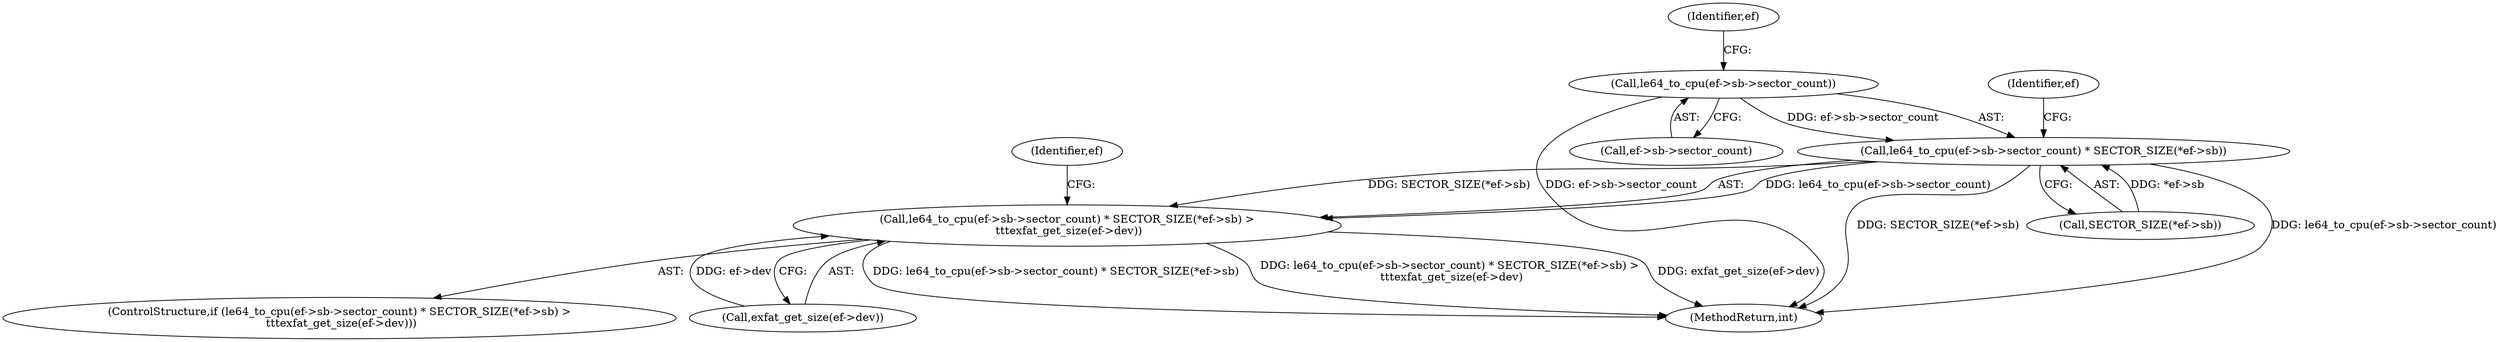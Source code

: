 digraph "0_exfat_2e86ae5f81da11f11673d0546efb525af02b7786@pointer" {
"1000488" [label="(Call,le64_to_cpu(ef->sb->sector_count))"];
"1000487" [label="(Call,le64_to_cpu(ef->sb->sector_count) * SECTOR_SIZE(*ef->sb))"];
"1000486" [label="(Call,le64_to_cpu(ef->sb->sector_count) * SECTOR_SIZE(*ef->sb) >\n \t\t\texfat_get_size(ef->dev))"];
"1000501" [label="(Identifier,ef)"];
"1000489" [label="(Call,ef->sb->sector_count)"];
"1000705" [label="(MethodReturn,int)"];
"1000488" [label="(Call,le64_to_cpu(ef->sb->sector_count))"];
"1000486" [label="(Call,le64_to_cpu(ef->sb->sector_count) * SECTOR_SIZE(*ef->sb) >\n \t\t\texfat_get_size(ef->dev))"];
"1000485" [label="(ControlStructure,if (le64_to_cpu(ef->sb->sector_count) * SECTOR_SIZE(*ef->sb) >\n \t\t\texfat_get_size(ef->dev)))"];
"1000506" [label="(Identifier,ef)"];
"1000494" [label="(Call,SECTOR_SIZE(*ef->sb))"];
"1000499" [label="(Call,exfat_get_size(ef->dev))"];
"1000487" [label="(Call,le64_to_cpu(ef->sb->sector_count) * SECTOR_SIZE(*ef->sb))"];
"1000497" [label="(Identifier,ef)"];
"1000488" -> "1000487"  [label="AST: "];
"1000488" -> "1000489"  [label="CFG: "];
"1000489" -> "1000488"  [label="AST: "];
"1000497" -> "1000488"  [label="CFG: "];
"1000488" -> "1000705"  [label="DDG: ef->sb->sector_count"];
"1000488" -> "1000487"  [label="DDG: ef->sb->sector_count"];
"1000487" -> "1000486"  [label="AST: "];
"1000487" -> "1000494"  [label="CFG: "];
"1000494" -> "1000487"  [label="AST: "];
"1000501" -> "1000487"  [label="CFG: "];
"1000487" -> "1000705"  [label="DDG: SECTOR_SIZE(*ef->sb)"];
"1000487" -> "1000705"  [label="DDG: le64_to_cpu(ef->sb->sector_count)"];
"1000487" -> "1000486"  [label="DDG: le64_to_cpu(ef->sb->sector_count)"];
"1000487" -> "1000486"  [label="DDG: SECTOR_SIZE(*ef->sb)"];
"1000494" -> "1000487"  [label="DDG: *ef->sb"];
"1000486" -> "1000485"  [label="AST: "];
"1000486" -> "1000499"  [label="CFG: "];
"1000499" -> "1000486"  [label="AST: "];
"1000506" -> "1000486"  [label="CFG: "];
"1000486" -> "1000705"  [label="DDG: le64_to_cpu(ef->sb->sector_count) * SECTOR_SIZE(*ef->sb) >\n \t\t\texfat_get_size(ef->dev)"];
"1000486" -> "1000705"  [label="DDG: exfat_get_size(ef->dev)"];
"1000486" -> "1000705"  [label="DDG: le64_to_cpu(ef->sb->sector_count) * SECTOR_SIZE(*ef->sb)"];
"1000499" -> "1000486"  [label="DDG: ef->dev"];
}
